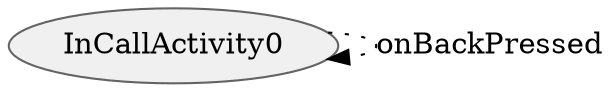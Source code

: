 digraph {
fontname="Helvetica";
node[style="filled,solid", colorscheme=greys3, fillcolor=1, color=3];
InCallActivity0;
InCallActivity0 -> InCallActivity0[label="onBackPressed",style=dotted];
}